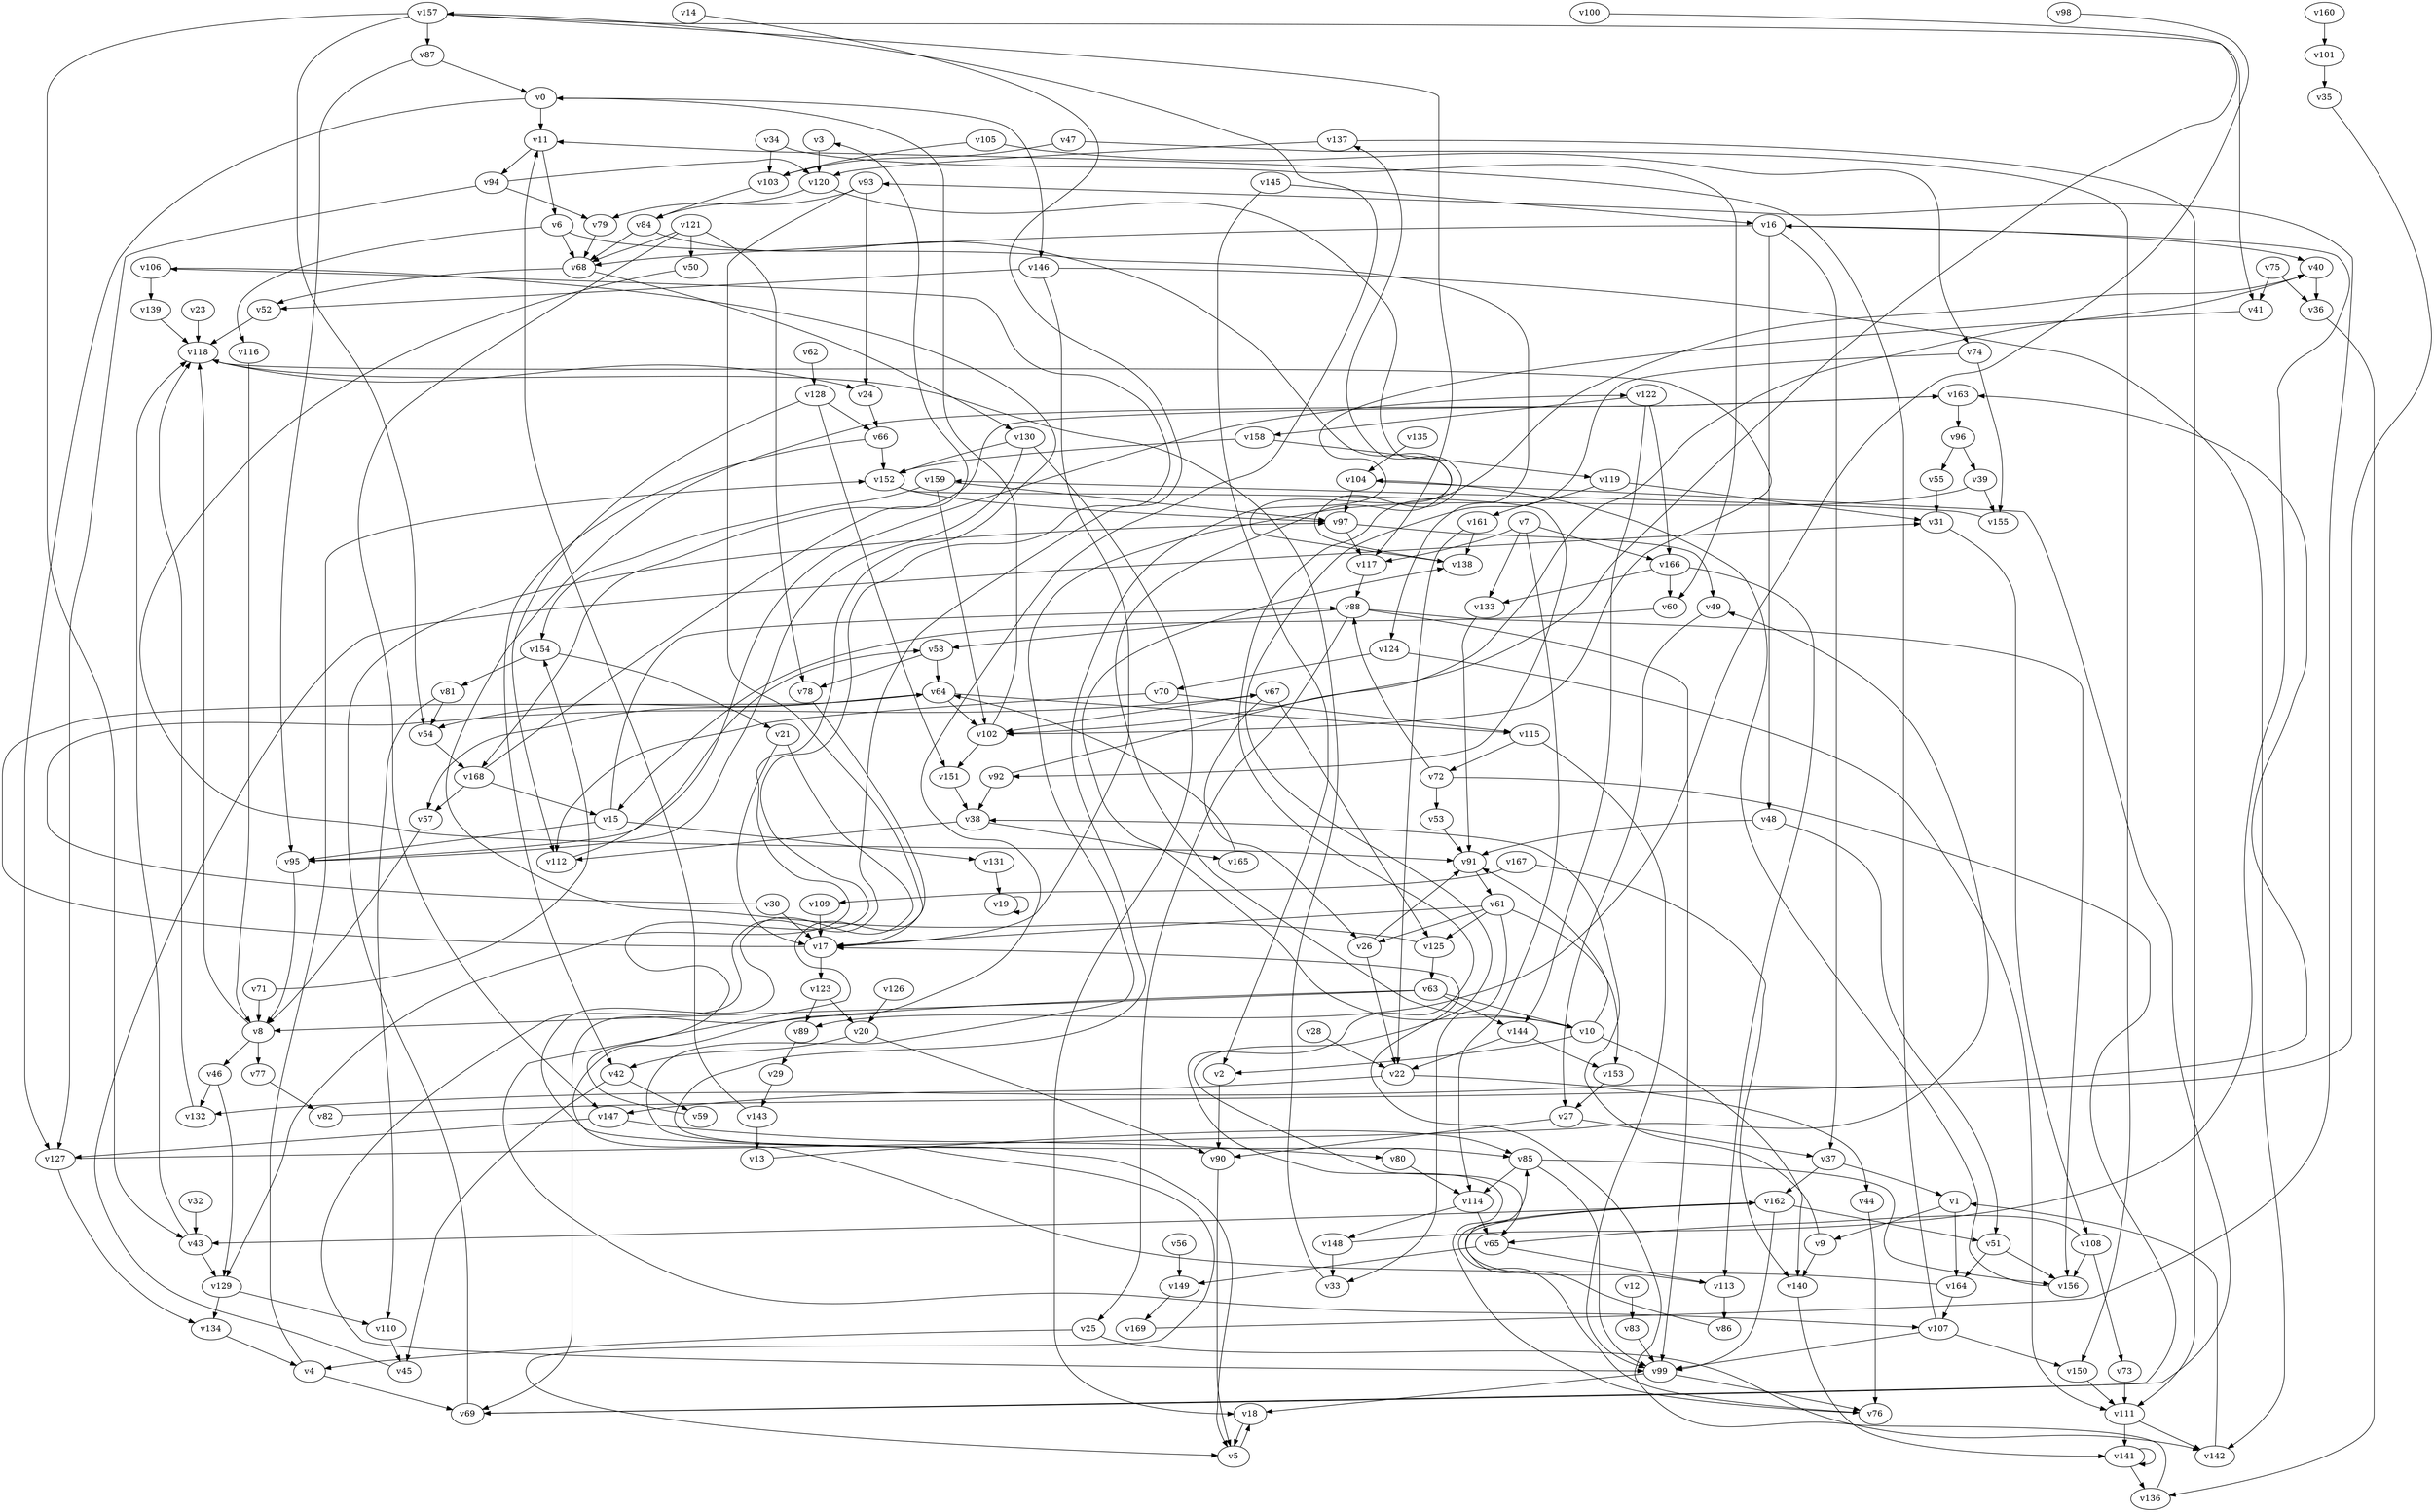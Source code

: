// Benchmark game 254 - 170 vertices
// time_bound: 19
// targets: v59
digraph G {
    v0 [name="v0", player=0];
    v1 [name="v1", player=0];
    v2 [name="v2", player=1];
    v3 [name="v3", player=0];
    v4 [name="v4", player=0];
    v5 [name="v5", player=1];
    v6 [name="v6", player=0];
    v7 [name="v7", player=0];
    v8 [name="v8", player=1];
    v9 [name="v9", player=1];
    v10 [name="v10", player=0];
    v11 [name="v11", player=0];
    v12 [name="v12", player=1];
    v13 [name="v13", player=0];
    v14 [name="v14", player=0];
    v15 [name="v15", player=0];
    v16 [name="v16", player=1];
    v17 [name="v17", player=1];
    v18 [name="v18", player=0];
    v19 [name="v19", player=1];
    v20 [name="v20", player=0];
    v21 [name="v21", player=1];
    v22 [name="v22", player=1];
    v23 [name="v23", player=1];
    v24 [name="v24", player=0];
    v25 [name="v25", player=1];
    v26 [name="v26", player=0];
    v27 [name="v27", player=1];
    v28 [name="v28", player=1];
    v29 [name="v29", player=1];
    v30 [name="v30", player=1];
    v31 [name="v31", player=1];
    v32 [name="v32", player=0];
    v33 [name="v33", player=1];
    v34 [name="v34", player=1];
    v35 [name="v35", player=1];
    v36 [name="v36", player=1];
    v37 [name="v37", player=1];
    v38 [name="v38", player=1];
    v39 [name="v39", player=0];
    v40 [name="v40", player=0];
    v41 [name="v41", player=0];
    v42 [name="v42", player=0];
    v43 [name="v43", player=1];
    v44 [name="v44", player=0];
    v45 [name="v45", player=0];
    v46 [name="v46", player=0];
    v47 [name="v47", player=0];
    v48 [name="v48", player=1];
    v49 [name="v49", player=0];
    v50 [name="v50", player=1];
    v51 [name="v51", player=1];
    v52 [name="v52", player=0];
    v53 [name="v53", player=0];
    v54 [name="v54", player=0];
    v55 [name="v55", player=1];
    v56 [name="v56", player=0];
    v57 [name="v57", player=1];
    v58 [name="v58", player=1];
    v59 [name="v59", player=0, target=1];
    v60 [name="v60", player=1];
    v61 [name="v61", player=1];
    v62 [name="v62", player=0];
    v63 [name="v63", player=1];
    v64 [name="v64", player=0];
    v65 [name="v65", player=1];
    v66 [name="v66", player=0];
    v67 [name="v67", player=1];
    v68 [name="v68", player=1];
    v69 [name="v69", player=0];
    v70 [name="v70", player=0];
    v71 [name="v71", player=0];
    v72 [name="v72", player=0];
    v73 [name="v73", player=1];
    v74 [name="v74", player=0];
    v75 [name="v75", player=1];
    v76 [name="v76", player=1];
    v77 [name="v77", player=0];
    v78 [name="v78", player=0];
    v79 [name="v79", player=1];
    v80 [name="v80", player=1];
    v81 [name="v81", player=0];
    v82 [name="v82", player=0];
    v83 [name="v83", player=0];
    v84 [name="v84", player=1];
    v85 [name="v85", player=0];
    v86 [name="v86", player=0];
    v87 [name="v87", player=0];
    v88 [name="v88", player=0];
    v89 [name="v89", player=0];
    v90 [name="v90", player=1];
    v91 [name="v91", player=1];
    v92 [name="v92", player=0];
    v93 [name="v93", player=1];
    v94 [name="v94", player=1];
    v95 [name="v95", player=0];
    v96 [name="v96", player=1];
    v97 [name="v97", player=0];
    v98 [name="v98", player=1];
    v99 [name="v99", player=1];
    v100 [name="v100", player=0];
    v101 [name="v101", player=1];
    v102 [name="v102", player=0];
    v103 [name="v103", player=1];
    v104 [name="v104", player=0];
    v105 [name="v105", player=1];
    v106 [name="v106", player=1];
    v107 [name="v107", player=1];
    v108 [name="v108", player=0];
    v109 [name="v109", player=1];
    v110 [name="v110", player=0];
    v111 [name="v111", player=0];
    v112 [name="v112", player=1];
    v113 [name="v113", player=1];
    v114 [name="v114", player=1];
    v115 [name="v115", player=1];
    v116 [name="v116", player=1];
    v117 [name="v117", player=0];
    v118 [name="v118", player=0];
    v119 [name="v119", player=0];
    v120 [name="v120", player=1];
    v121 [name="v121", player=1];
    v122 [name="v122", player=1];
    v123 [name="v123", player=0];
    v124 [name="v124", player=0];
    v125 [name="v125", player=1];
    v126 [name="v126", player=0];
    v127 [name="v127", player=1];
    v128 [name="v128", player=1];
    v129 [name="v129", player=1];
    v130 [name="v130", player=0];
    v131 [name="v131", player=1];
    v132 [name="v132", player=1];
    v133 [name="v133", player=1];
    v134 [name="v134", player=1];
    v135 [name="v135", player=0];
    v136 [name="v136", player=0];
    v137 [name="v137", player=0];
    v138 [name="v138", player=1];
    v139 [name="v139", player=1];
    v140 [name="v140", player=1];
    v141 [name="v141", player=1];
    v142 [name="v142", player=1];
    v143 [name="v143", player=1];
    v144 [name="v144", player=1];
    v145 [name="v145", player=1];
    v146 [name="v146", player=1];
    v147 [name="v147", player=0];
    v148 [name="v148", player=1];
    v149 [name="v149", player=0];
    v150 [name="v150", player=0];
    v151 [name="v151", player=0];
    v152 [name="v152", player=0];
    v153 [name="v153", player=1];
    v154 [name="v154", player=1];
    v155 [name="v155", player=1];
    v156 [name="v156", player=0];
    v157 [name="v157", player=0];
    v158 [name="v158", player=1];
    v159 [name="v159", player=0];
    v160 [name="v160", player=0];
    v161 [name="v161", player=0];
    v162 [name="v162", player=0];
    v163 [name="v163", player=0];
    v164 [name="v164", player=1];
    v165 [name="v165", player=1];
    v166 [name="v166", player=1];
    v167 [name="v167", player=1];
    v168 [name="v168", player=1];
    v169 [name="v169", player=1];

    v0 -> v127;
    v1 -> v164;
    v2 -> v90;
    v3 -> v120;
    v4 -> v152;
    v5 -> v18 [constraint="t >= 5"];
    v6 -> v124;
    v7 -> v114;
    v8 -> v46;
    v9 -> v38 [constraint="t mod 3 == 1"];
    v10 -> v138 [constraint="t mod 5 == 2"];
    v11 -> v94;
    v12 -> v83;
    v13 -> v85 [constraint="t mod 4 == 3"];
    v14 -> v99 [constraint="t mod 5 == 0"];
    v15 -> v88;
    v16 -> v40;
    v17 -> v64 [constraint="t mod 4 == 2"];
    v18 -> v5;
    v19 -> v19 [constraint="t mod 3 == 2"];
    v20 -> v42;
    v21 -> v85 [constraint="t < 13"];
    v22 -> v44;
    v23 -> v118;
    v24 -> v66;
    v25 -> v4;
    v26 -> v91;
    v27 -> v90;
    v28 -> v22;
    v29 -> v143;
    v30 -> v67 [constraint="t mod 3 == 1"];
    v31 -> v108;
    v32 -> v43;
    v33 -> v118;
    v34 -> v60;
    v35 -> v132 [constraint="t < 14"];
    v36 -> v136;
    v37 -> v162;
    v38 -> v165;
    v39 -> v5 [constraint="t >= 1"];
    v40 -> v36;
    v41 -> v5 [constraint="t >= 2"];
    v42 -> v59;
    v43 -> v129;
    v44 -> v76;
    v45 -> v31 [constraint="t < 8"];
    v46 -> v129;
    v47 -> v150;
    v48 -> v91;
    v49 -> v27;
    v50 -> v91 [constraint="t >= 3"];
    v51 -> v156;
    v52 -> v118;
    v53 -> v91;
    v54 -> v168;
    v55 -> v31;
    v56 -> v149;
    v57 -> v8;
    v58 -> v64;
    v59 -> v106 [constraint="t < 9"];
    v60 -> v15 [constraint="t mod 2 == 0"];
    v61 -> v125;
    v62 -> v128;
    v63 -> v10;
    v64 -> v57;
    v65 -> v113;
    v66 -> v42;
    v67 -> v26 [constraint="t mod 5 == 1"];
    v68 -> v52;
    v69 -> v97;
    v70 -> v112;
    v71 -> v154 [constraint="t mod 5 == 0"];
    v72 -> v69 [constraint="t < 15"];
    v73 -> v111;
    v74 -> v65 [constraint="t mod 3 == 2"];
    v75 -> v41;
    v76 -> v40 [constraint="t >= 3"];
    v77 -> v82;
    v78 -> v107 [constraint="t < 6"];
    v79 -> v68;
    v80 -> v114;
    v81 -> v110;
    v82 -> v163 [constraint="t < 5"];
    v83 -> v99;
    v84 -> v138 [constraint="t mod 5 == 1"];
    v85 -> v156 [constraint="t >= 1"];
    v86 -> v162 [constraint="t mod 5 == 3"];
    v87 -> v95;
    v88 -> v156;
    v89 -> v29;
    v90 -> v5;
    v91 -> v61;
    v92 -> v40 [constraint="t mod 3 == 1"];
    v93 -> v24;
    v94 -> v120 [constraint="t mod 2 == 0"];
    v95 -> v122 [constraint="t < 15"];
    v96 -> v39;
    v97 -> v49;
    v98 -> v89 [constraint="t mod 3 == 1"];
    v99 -> v76;
    v100 -> v102 [constraint="t mod 5 == 2"];
    v101 -> v35;
    v102 -> v0;
    v103 -> v84;
    v104 -> v69 [constraint="t mod 4 == 3"];
    v105 -> v103;
    v106 -> v129 [constraint="t >= 4"];
    v107 -> v11;
    v108 -> v65 [constraint="t mod 3 == 1"];
    v109 -> v17;
    v110 -> v45;
    v111 -> v142;
    v112 -> v58;
    v113 -> v85 [constraint="t mod 2 == 1"];
    v114 -> v148;
    v115 -> v99;
    v116 -> v8;
    v117 -> v88;
    v118 -> v102 [constraint="t mod 4 == 1"];
    v119 -> v161;
    v120 -> v10 [constraint="t mod 5 == 1"];
    v121 -> v78;
    v122 -> v166;
    v123 -> v20;
    v124 -> v70;
    v125 -> v163 [constraint="t >= 5"];
    v126 -> v20;
    v127 -> v49 [constraint="t >= 3"];
    v128 -> v151;
    v129 -> v110;
    v130 -> v95 [constraint="t >= 5"];
    v131 -> v19;
    v132 -> v118;
    v133 -> v91;
    v134 -> v4;
    v135 -> v104;
    v136 -> v17 [constraint="t < 14"];
    v137 -> v111;
    v138 -> v137 [constraint="t < 13"];
    v139 -> v118;
    v140 -> v141;
    v141 -> v136;
    v142 -> v1;
    v143 -> v13;
    v144 -> v22;
    v145 -> v2;
    v146 -> v52;
    v147 -> v80;
    v148 -> v16 [constraint="t mod 5 == 0"];
    v149 -> v169;
    v150 -> v111;
    v151 -> v38;
    v152 -> v92 [constraint="t < 10"];
    v153 -> v27;
    v154 -> v81;
    v155 -> v159 [constraint="t < 7"];
    v156 -> v104 [constraint="t mod 4 == 3"];
    v157 -> v117;
    v158 -> v152;
    v159 -> v102;
    v160 -> v101;
    v161 -> v138;
    v162 -> v76 [constraint="t < 10"];
    v163 -> v168 [constraint="t >= 4"];
    v164 -> v157 [constraint="t >= 4"];
    v165 -> v64;
    v166 -> v113;
    v167 -> v140;
    v168 -> v3 [constraint="t mod 3 == 1"];
    v169 -> v93 [constraint="t < 6"];
    v47 -> v103;
    v26 -> v22;
    v104 -> v97;
    v68 -> v130;
    v72 -> v53;
    v15 -> v131;
    v0 -> v11;
    v64 -> v102;
    v16 -> v37;
    v168 -> v57;
    v8 -> v77;
    v163 -> v96;
    v42 -> v45;
    v107 -> v150;
    v10 -> v140;
    v111 -> v141;
    v43 -> v118;
    v16 -> v48;
    v4 -> v69;
    v154 -> v21;
    v8 -> v118;
    v61 -> v33;
    v27 -> v37;
    v148 -> v33;
    v84 -> v68;
    v20 -> v90;
    v58 -> v78;
    v11 -> v6;
    v159 -> v97;
    v157 -> v41;
    v85 -> v99;
    v61 -> v153;
    v6 -> v68;
    v81 -> v54;
    v157 -> v54;
    v108 -> v73;
    v128 -> v112;
    v162 -> v51;
    v127 -> v134;
    v93 -> v17;
    v141 -> v141;
    v113 -> v86;
    v88 -> v58;
    v121 -> v50;
    v51 -> v164;
    v114 -> v65;
    v108 -> v156;
    v10 -> v2;
    v7 -> v166;
    v157 -> v43;
    v122 -> v158;
    v162 -> v43;
    v164 -> v107;
    v93 -> v79;
    v63 -> v69;
    v25 -> v142;
    v64 -> v115;
    v34 -> v103;
    v166 -> v133;
    v146 -> v142;
    v16 -> v68;
    v137 -> v120;
    v107 -> v99;
    v85 -> v114;
    v7 -> v133;
    v105 -> v74;
    v74 -> v155;
    v124 -> v111;
    v158 -> v119;
    v72 -> v88;
    v122 -> v144;
    v95 -> v8;
    v145 -> v16;
    v119 -> v31;
    v7 -> v117;
    v157 -> v87;
    v167 -> v109;
    v70 -> v115;
    v130 -> v152;
    v147 -> v127;
    v61 -> v17;
    v92 -> v38;
    v87 -> v0;
    v67 -> v125;
    v146 -> v17;
    v9 -> v140;
    v118 -> v24;
    v39 -> v155;
    v106 -> v139;
    v121 -> v147;
    v121 -> v68;
    v130 -> v18;
    v64 -> v54;
    v38 -> v112;
    v75 -> v36;
    v1 -> v9;
    v129 -> v134;
    v67 -> v102;
    v61 -> v26;
    v63 -> v144;
    v96 -> v55;
    v162 -> v99;
    v15 -> v95;
    v115 -> v72;
    v21 -> v17;
    v152 -> v97;
    v30 -> v17;
    v144 -> v153;
    v10 -> v91;
    v128 -> v66;
    v65 -> v149;
    v63 -> v8;
    v88 -> v25;
    v125 -> v63;
    v143 -> v11;
    v46 -> v132;
    v22 -> v147;
    v17 -> v123;
    v66 -> v152;
    v88 -> v99;
    v94 -> v127;
    v102 -> v151;
    v99 -> v18;
    v159 -> v154;
    v37 -> v1;
    v161 -> v22;
    v71 -> v8;
    v168 -> v15;
    v166 -> v60;
    v123 -> v89;
    v6 -> v116;
    v120 -> v84;
    v94 -> v79;
    v97 -> v117;
    v48 -> v51;
    v0 -> v146;
}
